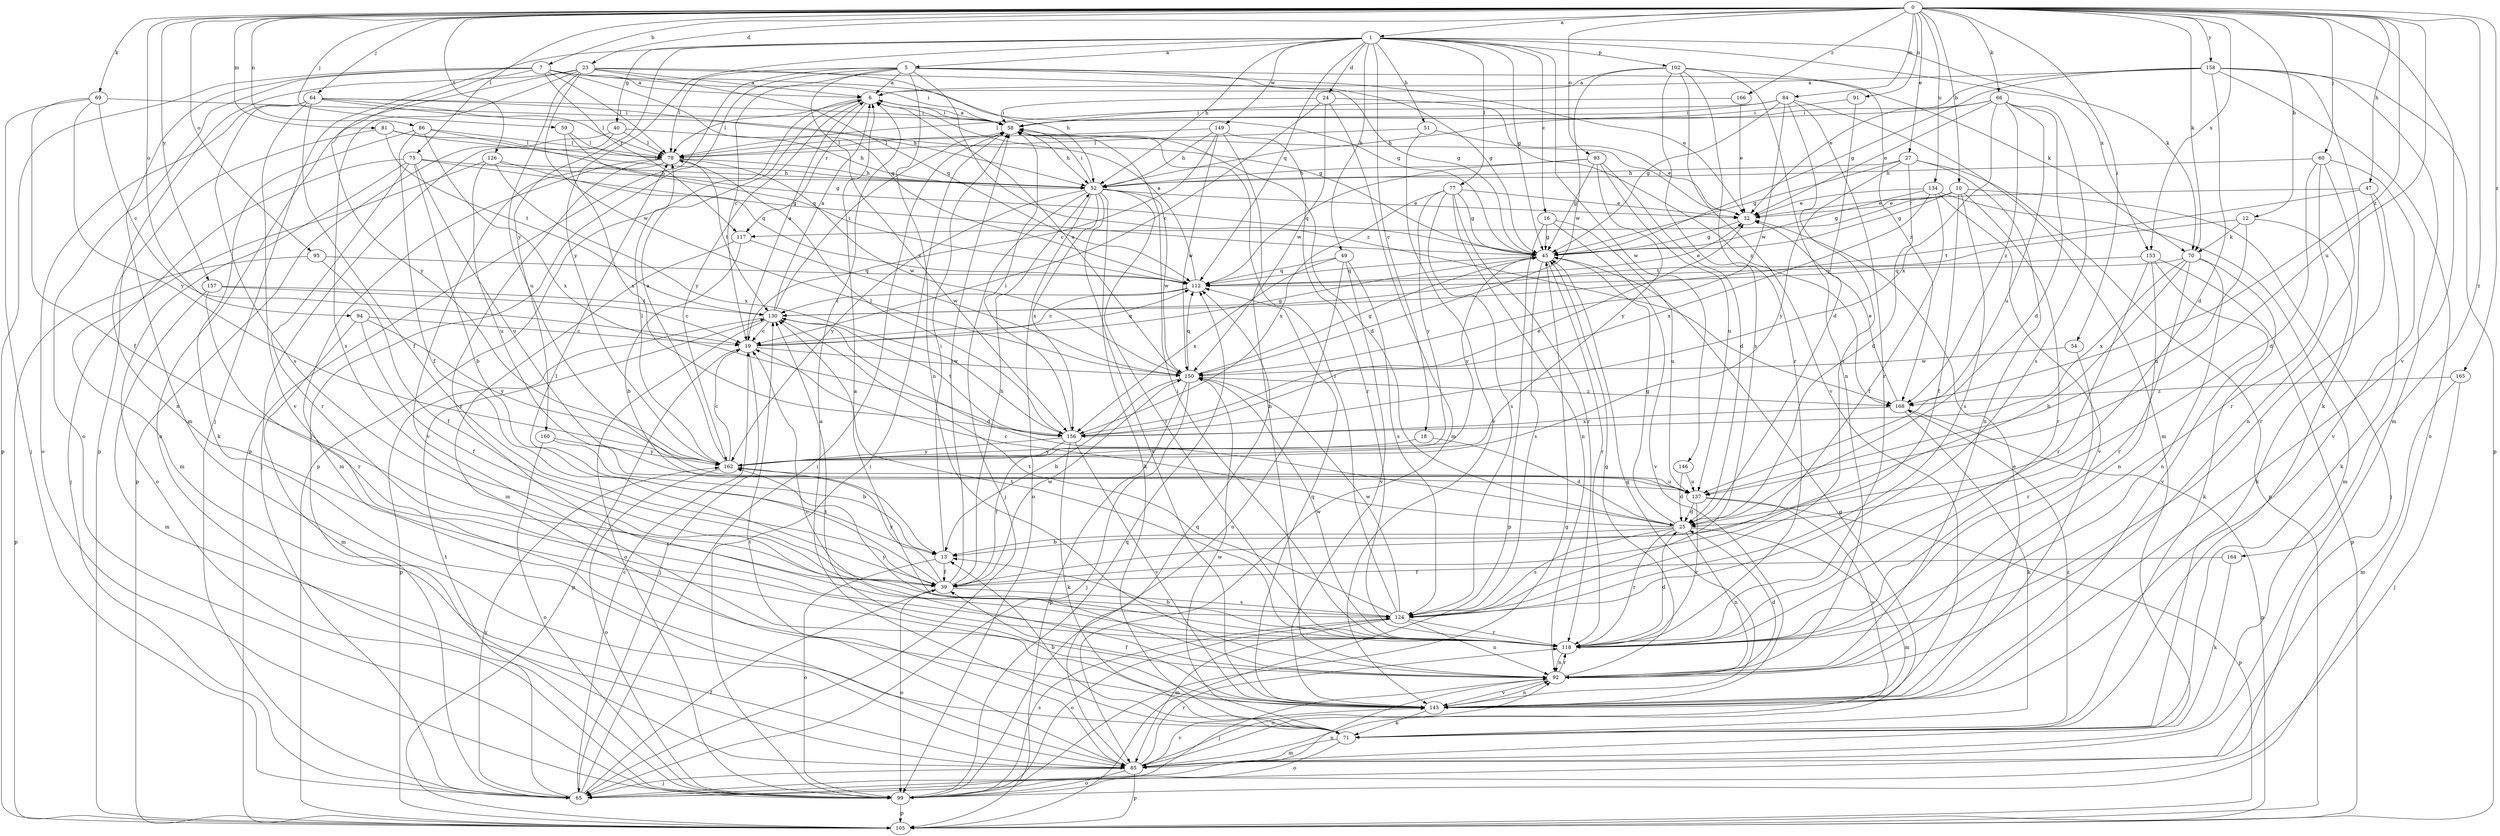 strict digraph  {
0;
1;
5;
6;
7;
10;
12;
13;
16;
18;
19;
23;
24;
25;
27;
32;
39;
40;
45;
47;
49;
51;
52;
54;
58;
59;
60;
64;
65;
66;
69;
70;
71;
75;
77;
78;
81;
84;
85;
86;
91;
92;
93;
94;
95;
99;
102;
105;
112;
117;
118;
124;
126;
130;
134;
137;
143;
146;
149;
150;
153;
156;
157;
158;
160;
162;
164;
165;
166;
168;
0 -> 1  [label=a];
0 -> 7  [label=b];
0 -> 10  [label=b];
0 -> 12  [label=b];
0 -> 23  [label=d];
0 -> 27  [label=e];
0 -> 47  [label=h];
0 -> 54  [label=i];
0 -> 59  [label=j];
0 -> 60  [label=j];
0 -> 64  [label=j];
0 -> 66  [label=k];
0 -> 69  [label=k];
0 -> 70  [label=k];
0 -> 75  [label=l];
0 -> 81  [label=m];
0 -> 84  [label=m];
0 -> 86  [label=n];
0 -> 91  [label=n];
0 -> 93  [label=o];
0 -> 94  [label=o];
0 -> 95  [label=o];
0 -> 126  [label=t];
0 -> 134  [label=u];
0 -> 137  [label=u];
0 -> 143  [label=v];
0 -> 153  [label=x];
0 -> 157  [label=y];
0 -> 158  [label=y];
0 -> 164  [label=z];
0 -> 165  [label=z];
0 -> 166  [label=z];
0 -> 168  [label=z];
1 -> 5  [label=a];
1 -> 16  [label=c];
1 -> 18  [label=c];
1 -> 24  [label=d];
1 -> 40  [label=g];
1 -> 45  [label=g];
1 -> 49  [label=h];
1 -> 51  [label=h];
1 -> 52  [label=h];
1 -> 65  [label=j];
1 -> 70  [label=k];
1 -> 77  [label=l];
1 -> 102  [label=p];
1 -> 112  [label=q];
1 -> 146  [label=w];
1 -> 149  [label=w];
1 -> 153  [label=x];
1 -> 160  [label=y];
1 -> 162  [label=y];
5 -> 6  [label=a];
5 -> 19  [label=c];
5 -> 32  [label=e];
5 -> 45  [label=g];
5 -> 65  [label=j];
5 -> 70  [label=k];
5 -> 78  [label=l];
5 -> 92  [label=n];
5 -> 105  [label=p];
5 -> 156  [label=x];
5 -> 168  [label=z];
6 -> 58  [label=i];
6 -> 78  [label=l];
6 -> 105  [label=p];
6 -> 117  [label=r];
6 -> 162  [label=y];
7 -> 6  [label=a];
7 -> 45  [label=g];
7 -> 58  [label=i];
7 -> 78  [label=l];
7 -> 85  [label=m];
7 -> 99  [label=o];
7 -> 105  [label=p];
7 -> 112  [label=q];
7 -> 117  [label=r];
7 -> 162  [label=y];
10 -> 32  [label=e];
10 -> 39  [label=f];
10 -> 45  [label=g];
10 -> 65  [label=j];
10 -> 117  [label=r];
10 -> 118  [label=r];
10 -> 124  [label=s];
12 -> 70  [label=k];
12 -> 71  [label=k];
12 -> 130  [label=t];
12 -> 137  [label=u];
13 -> 39  [label=f];
13 -> 58  [label=i];
13 -> 99  [label=o];
16 -> 45  [label=g];
16 -> 105  [label=p];
16 -> 137  [label=u];
16 -> 143  [label=v];
18 -> 25  [label=d];
18 -> 162  [label=y];
19 -> 6  [label=a];
19 -> 45  [label=g];
19 -> 65  [label=j];
19 -> 105  [label=p];
19 -> 112  [label=q];
19 -> 150  [label=w];
23 -> 6  [label=a];
23 -> 45  [label=g];
23 -> 52  [label=h];
23 -> 99  [label=o];
23 -> 105  [label=p];
23 -> 112  [label=q];
23 -> 124  [label=s];
23 -> 137  [label=u];
23 -> 150  [label=w];
24 -> 19  [label=c];
24 -> 58  [label=i];
24 -> 85  [label=m];
24 -> 150  [label=w];
24 -> 168  [label=z];
25 -> 13  [label=b];
25 -> 19  [label=c];
25 -> 45  [label=g];
25 -> 85  [label=m];
25 -> 92  [label=n];
25 -> 118  [label=r];
25 -> 124  [label=s];
27 -> 25  [label=d];
27 -> 45  [label=g];
27 -> 52  [label=h];
27 -> 92  [label=n];
27 -> 105  [label=p];
27 -> 162  [label=y];
32 -> 45  [label=g];
32 -> 58  [label=i];
39 -> 52  [label=h];
39 -> 58  [label=i];
39 -> 78  [label=l];
39 -> 99  [label=o];
39 -> 124  [label=s];
39 -> 150  [label=w];
39 -> 162  [label=y];
40 -> 52  [label=h];
40 -> 65  [label=j];
40 -> 78  [label=l];
40 -> 105  [label=p];
45 -> 112  [label=q];
45 -> 118  [label=r];
45 -> 124  [label=s];
45 -> 162  [label=y];
47 -> 32  [label=e];
47 -> 71  [label=k];
47 -> 118  [label=r];
47 -> 130  [label=t];
49 -> 99  [label=o];
49 -> 112  [label=q];
49 -> 124  [label=s];
49 -> 143  [label=v];
49 -> 156  [label=x];
51 -> 32  [label=e];
51 -> 78  [label=l];
51 -> 143  [label=v];
52 -> 32  [label=e];
52 -> 58  [label=i];
52 -> 65  [label=j];
52 -> 71  [label=k];
52 -> 99  [label=o];
52 -> 118  [label=r];
52 -> 143  [label=v];
52 -> 150  [label=w];
52 -> 156  [label=x];
52 -> 162  [label=y];
54 -> 118  [label=r];
54 -> 150  [label=w];
58 -> 6  [label=a];
58 -> 25  [label=d];
58 -> 52  [label=h];
58 -> 78  [label=l];
59 -> 78  [label=l];
59 -> 112  [label=q];
59 -> 156  [label=x];
60 -> 25  [label=d];
60 -> 52  [label=h];
60 -> 92  [label=n];
60 -> 118  [label=r];
60 -> 143  [label=v];
64 -> 39  [label=f];
64 -> 45  [label=g];
64 -> 52  [label=h];
64 -> 58  [label=i];
64 -> 78  [label=l];
64 -> 99  [label=o];
64 -> 124  [label=s];
64 -> 143  [label=v];
65 -> 19  [label=c];
65 -> 39  [label=f];
65 -> 58  [label=i];
65 -> 92  [label=n];
65 -> 130  [label=t];
65 -> 162  [label=y];
66 -> 25  [label=d];
66 -> 32  [label=e];
66 -> 52  [label=h];
66 -> 58  [label=i];
66 -> 124  [label=s];
66 -> 137  [label=u];
66 -> 156  [label=x];
66 -> 168  [label=z];
69 -> 19  [label=c];
69 -> 39  [label=f];
69 -> 58  [label=i];
69 -> 65  [label=j];
69 -> 162  [label=y];
70 -> 13  [label=b];
70 -> 71  [label=k];
70 -> 92  [label=n];
70 -> 112  [label=q];
70 -> 118  [label=r];
70 -> 156  [label=x];
71 -> 6  [label=a];
71 -> 13  [label=b];
71 -> 85  [label=m];
71 -> 99  [label=o];
71 -> 150  [label=w];
71 -> 168  [label=z];
75 -> 13  [label=b];
75 -> 45  [label=g];
75 -> 52  [label=h];
75 -> 65  [label=j];
75 -> 99  [label=o];
75 -> 118  [label=r];
75 -> 137  [label=u];
77 -> 32  [label=e];
77 -> 45  [label=g];
77 -> 92  [label=n];
77 -> 118  [label=r];
77 -> 124  [label=s];
77 -> 156  [label=x];
77 -> 162  [label=y];
78 -> 52  [label=h];
78 -> 85  [label=m];
78 -> 118  [label=r];
78 -> 130  [label=t];
78 -> 143  [label=v];
78 -> 150  [label=w];
81 -> 52  [label=h];
81 -> 78  [label=l];
81 -> 92  [label=n];
81 -> 130  [label=t];
84 -> 45  [label=g];
84 -> 58  [label=i];
84 -> 78  [label=l];
84 -> 85  [label=m];
84 -> 118  [label=r];
84 -> 124  [label=s];
84 -> 150  [label=w];
85 -> 45  [label=g];
85 -> 65  [label=j];
85 -> 92  [label=n];
85 -> 99  [label=o];
85 -> 105  [label=p];
85 -> 112  [label=q];
85 -> 118  [label=r];
85 -> 130  [label=t];
85 -> 143  [label=v];
86 -> 39  [label=f];
86 -> 45  [label=g];
86 -> 71  [label=k];
86 -> 78  [label=l];
86 -> 156  [label=x];
91 -> 25  [label=d];
91 -> 58  [label=i];
92 -> 6  [label=a];
92 -> 19  [label=c];
92 -> 25  [label=d];
92 -> 45  [label=g];
92 -> 65  [label=j];
92 -> 118  [label=r];
92 -> 143  [label=v];
93 -> 25  [label=d];
93 -> 45  [label=g];
93 -> 52  [label=h];
93 -> 112  [label=q];
93 -> 137  [label=u];
93 -> 162  [label=y];
94 -> 19  [label=c];
94 -> 39  [label=f];
94 -> 85  [label=m];
94 -> 162  [label=y];
95 -> 39  [label=f];
95 -> 105  [label=p];
95 -> 112  [label=q];
99 -> 45  [label=g];
99 -> 58  [label=i];
99 -> 105  [label=p];
99 -> 112  [label=q];
99 -> 124  [label=s];
102 -> 6  [label=a];
102 -> 92  [label=n];
102 -> 118  [label=r];
102 -> 124  [label=s];
102 -> 143  [label=v];
102 -> 150  [label=w];
102 -> 168  [label=z];
112 -> 6  [label=a];
112 -> 19  [label=c];
112 -> 32  [label=e];
112 -> 130  [label=t];
117 -> 13  [label=b];
117 -> 85  [label=m];
117 -> 150  [label=w];
118 -> 13  [label=b];
118 -> 25  [label=d];
118 -> 58  [label=i];
118 -> 92  [label=n];
118 -> 130  [label=t];
118 -> 150  [label=w];
118 -> 162  [label=y];
124 -> 58  [label=i];
124 -> 85  [label=m];
124 -> 92  [label=n];
124 -> 99  [label=o];
124 -> 118  [label=r];
124 -> 130  [label=t];
124 -> 150  [label=w];
126 -> 52  [label=h];
126 -> 85  [label=m];
126 -> 112  [label=q];
126 -> 137  [label=u];
126 -> 156  [label=x];
130 -> 6  [label=a];
130 -> 19  [label=c];
130 -> 25  [label=d];
130 -> 58  [label=i];
130 -> 99  [label=o];
130 -> 105  [label=p];
134 -> 32  [label=e];
134 -> 39  [label=f];
134 -> 45  [label=g];
134 -> 85  [label=m];
134 -> 143  [label=v];
134 -> 156  [label=x];
137 -> 25  [label=d];
137 -> 105  [label=p];
137 -> 118  [label=r];
137 -> 143  [label=v];
143 -> 32  [label=e];
143 -> 39  [label=f];
143 -> 45  [label=g];
143 -> 71  [label=k];
143 -> 92  [label=n];
143 -> 112  [label=q];
143 -> 130  [label=t];
146 -> 25  [label=d];
146 -> 137  [label=u];
149 -> 19  [label=c];
149 -> 52  [label=h];
149 -> 78  [label=l];
149 -> 92  [label=n];
149 -> 118  [label=r];
149 -> 150  [label=w];
150 -> 6  [label=a];
150 -> 13  [label=b];
150 -> 45  [label=g];
150 -> 65  [label=j];
150 -> 105  [label=p];
150 -> 112  [label=q];
150 -> 168  [label=z];
153 -> 92  [label=n];
153 -> 105  [label=p];
153 -> 112  [label=q];
153 -> 118  [label=r];
153 -> 143  [label=v];
156 -> 32  [label=e];
156 -> 39  [label=f];
156 -> 58  [label=i];
156 -> 71  [label=k];
156 -> 78  [label=l];
156 -> 130  [label=t];
156 -> 143  [label=v];
156 -> 162  [label=y];
157 -> 19  [label=c];
157 -> 85  [label=m];
157 -> 118  [label=r];
157 -> 130  [label=t];
158 -> 6  [label=a];
158 -> 25  [label=d];
158 -> 32  [label=e];
158 -> 45  [label=g];
158 -> 71  [label=k];
158 -> 85  [label=m];
158 -> 99  [label=o];
158 -> 105  [label=p];
160 -> 13  [label=b];
160 -> 99  [label=o];
160 -> 162  [label=y];
162 -> 6  [label=a];
162 -> 19  [label=c];
162 -> 78  [label=l];
162 -> 99  [label=o];
162 -> 137  [label=u];
164 -> 39  [label=f];
164 -> 71  [label=k];
165 -> 65  [label=j];
165 -> 85  [label=m];
165 -> 168  [label=z];
166 -> 32  [label=e];
166 -> 58  [label=i];
168 -> 32  [label=e];
168 -> 71  [label=k];
168 -> 105  [label=p];
168 -> 156  [label=x];
}

